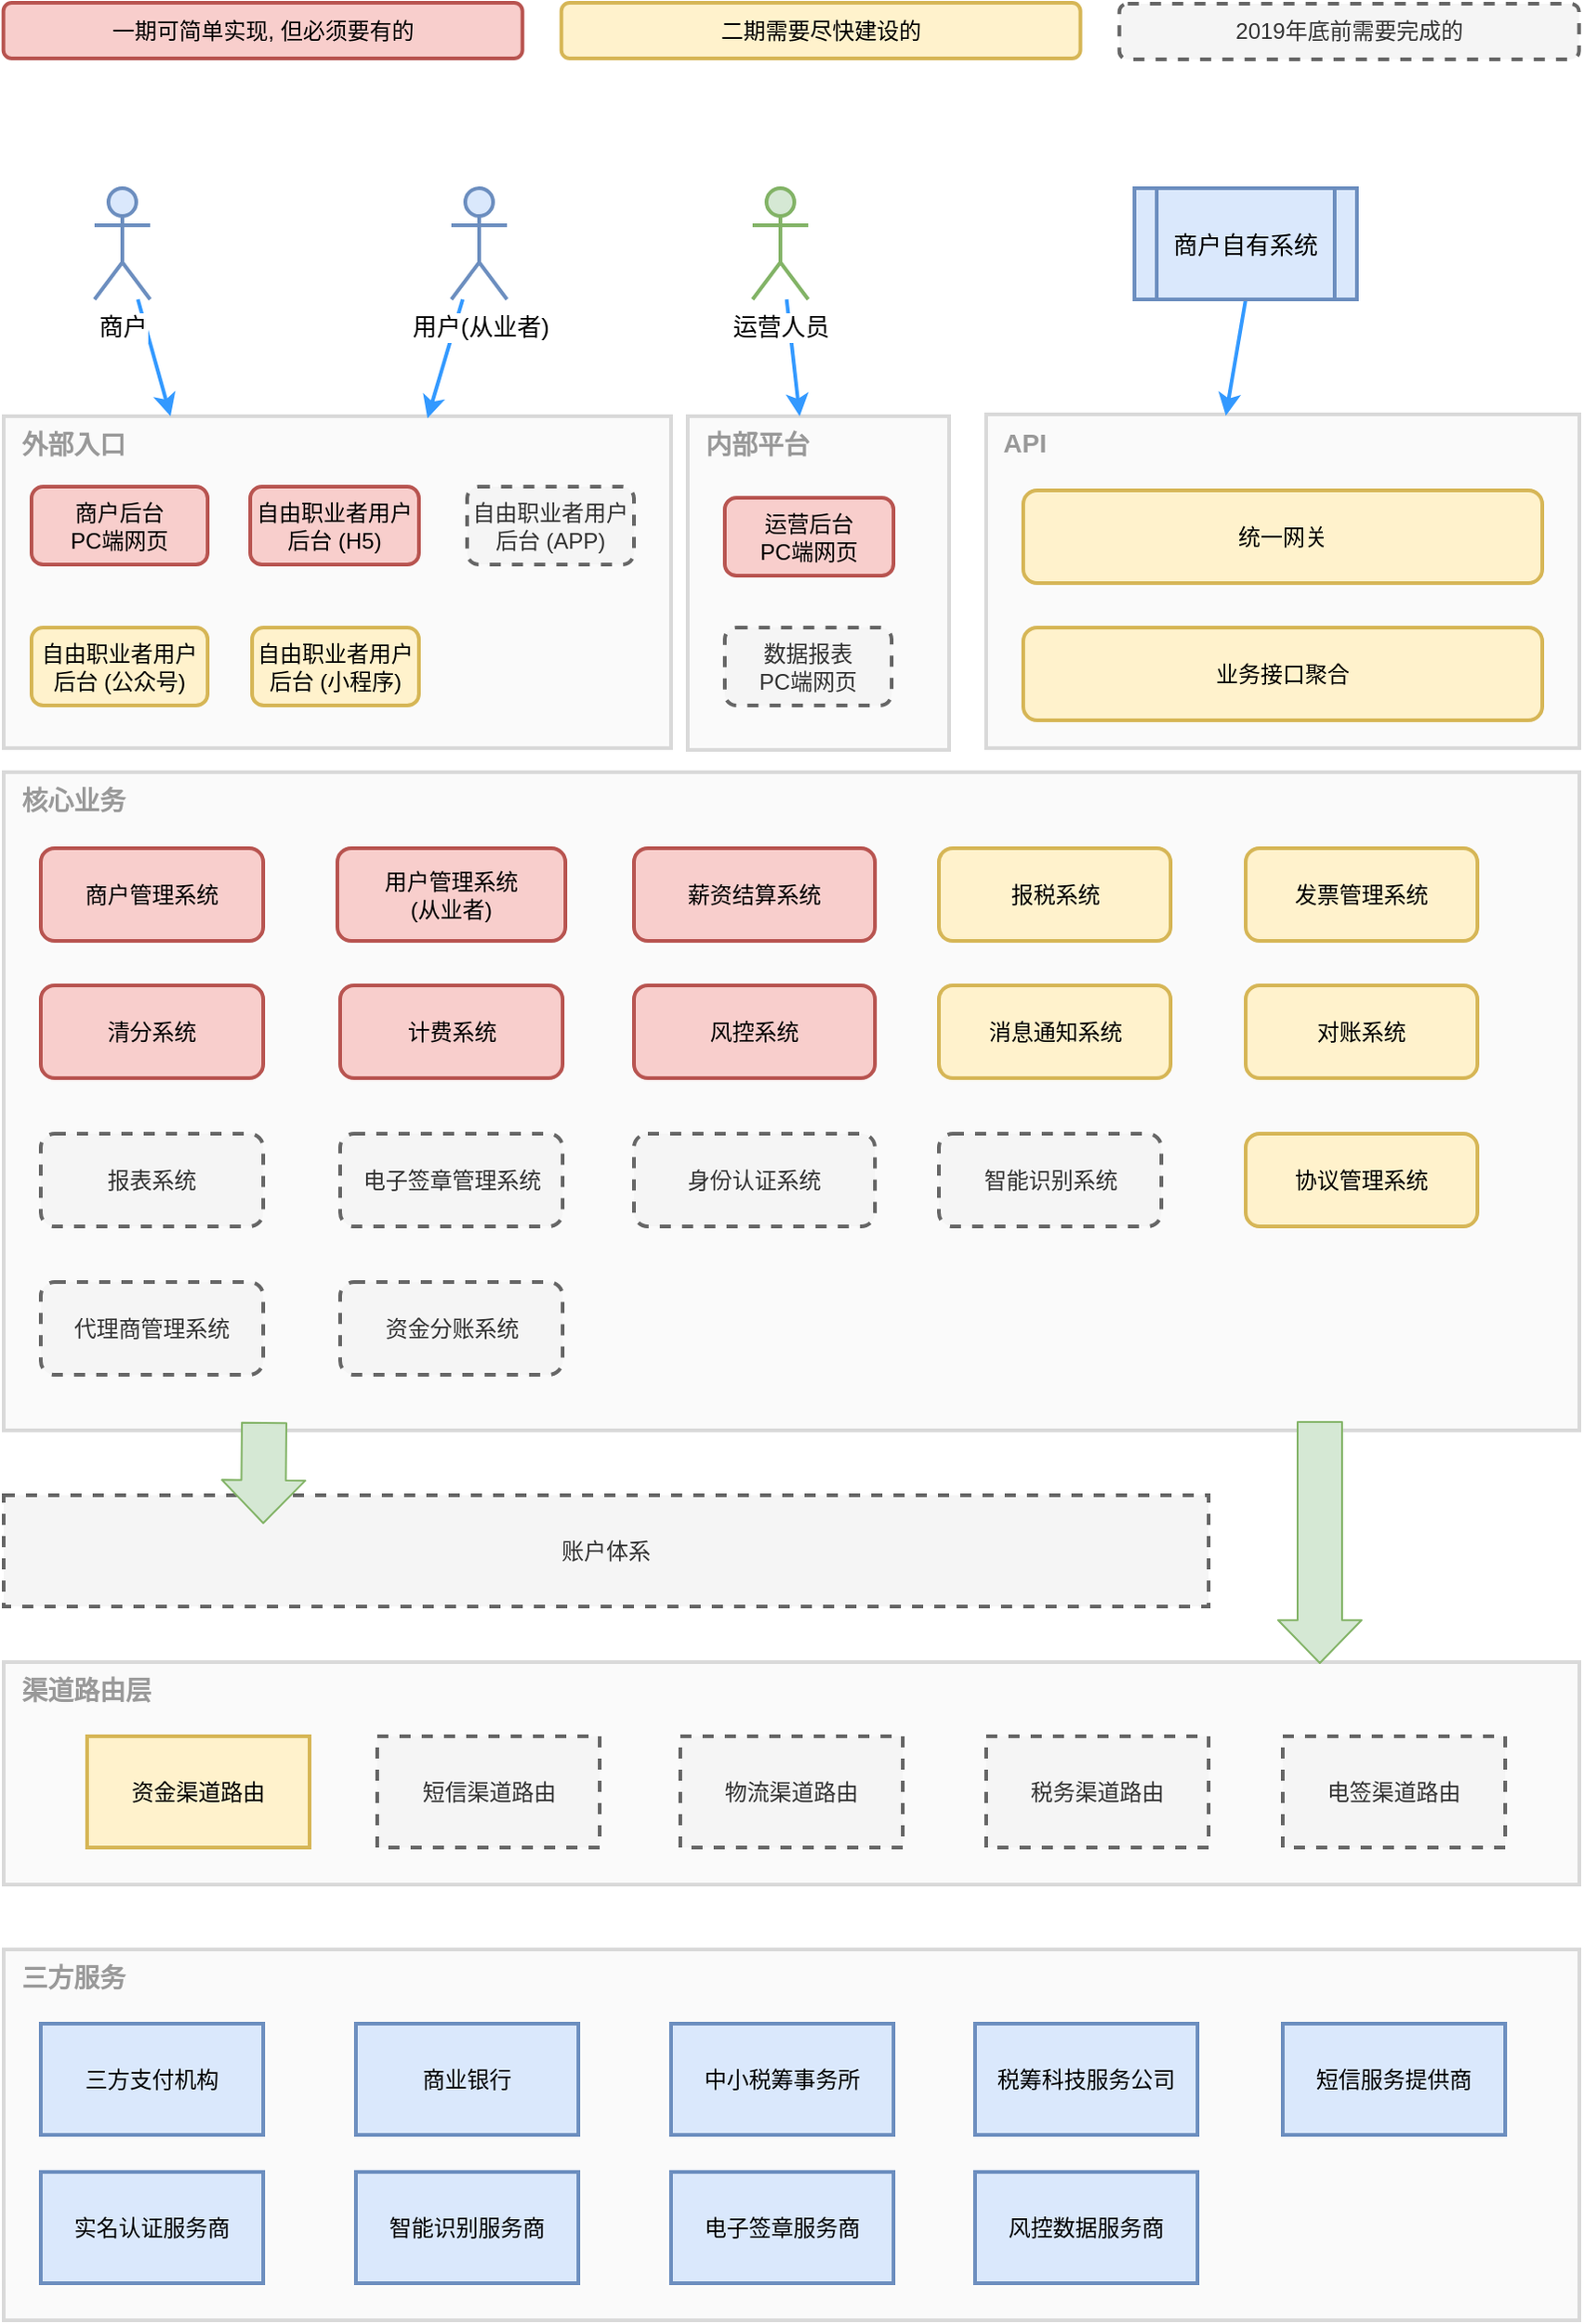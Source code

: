 <mxfile version="10.5.3" type="github"><diagram name="Page-1" id="099fd60b-425b-db50-ffb0-6b813814b670"><mxGraphModel dx="2686" dy="2258" grid="1" gridSize="10" guides="1" tooltips="1" connect="1" arrows="1" fold="1" page="1" pageScale="1" pageWidth="850" pageHeight="1100" background="#ffffff" math="0" shadow="0"><root><mxCell id="0"/><mxCell id="1" parent="0"/><mxCell id="eP9jOj7VZ15fkJIwi_ox-72" value="&amp;nbsp; 三方服务" style="rounded=0;whiteSpace=wrap;html=1;glass=0;align=left;verticalAlign=top;strokeWidth=2;fillColor=#FAFAFA;strokeColor=#D9D9D9;fontColor=#999999;fontSize=14;fontStyle=1" vertex="1" parent="1"><mxGeometry y="-41.5" width="850" height="200" as="geometry"/></mxCell><mxCell id="eP9jOj7VZ15fkJIwi_ox-73" value="&amp;nbsp; 渠道路由层" style="rounded=0;whiteSpace=wrap;html=1;glass=0;gradientColor=none;align=left;verticalAlign=top;strokeWidth=2;fillColor=#FAFAFA;strokeColor=#D9D9D9;fontSize=14;fontStyle=1;fontColor=#999999;" vertex="1" parent="1"><mxGeometry y="-196.5" width="850" height="120" as="geometry"/></mxCell><mxCell id="eP9jOj7VZ15fkJIwi_ox-74" value="&amp;nbsp; 核心业务" style="rounded=0;whiteSpace=wrap;html=1;glass=0;align=left;verticalAlign=top;strokeWidth=2;fillColor=#FAFAFA;strokeColor=#D9D9D9;fontColor=#999999;fontSize=14;fontStyle=1" vertex="1" parent="1"><mxGeometry y="-676.5" width="850" height="355" as="geometry"/></mxCell><mxCell id="eP9jOj7VZ15fkJIwi_ox-75" value="&amp;nbsp; 内部平台" style="rounded=0;whiteSpace=wrap;html=1;glass=0;align=left;verticalAlign=top;strokeWidth=2;fillColor=#FAFAFA;strokeColor=#D9D9D9;fontColor=#999999;fontSize=14;fontStyle=1" vertex="1" parent="1"><mxGeometry x="369" y="-868.5" width="141" height="180" as="geometry"/></mxCell><mxCell id="eP9jOj7VZ15fkJIwi_ox-76" value="&amp;nbsp; 外部入口" style="rounded=0;whiteSpace=wrap;html=1;glass=0;align=left;verticalAlign=top;strokeWidth=2;fillColor=#FAFAFA;strokeColor=#D9D9D9;fontColor=#999999;fontSize=14;fontStyle=1" vertex="1" parent="1"><mxGeometry y="-868.5" width="360" height="179" as="geometry"/></mxCell><mxCell id="eP9jOj7VZ15fkJIwi_ox-77" value="商户后台&lt;br&gt;PC端网页&lt;br&gt;" style="rounded=1;whiteSpace=wrap;html=1;glass=0;fillColor=#f8cecc;strokeColor=#b85450;strokeWidth=2;" vertex="1" parent="1"><mxGeometry x="15" y="-830.5" width="95" height="42" as="geometry"/></mxCell><mxCell id="eP9jOj7VZ15fkJIwi_ox-78" value="商户管理系统" style="rounded=1;whiteSpace=wrap;html=1;glass=0;fillColor=#f8cecc;strokeColor=#b85450;strokeWidth=2;" vertex="1" parent="1"><mxGeometry x="20" y="-635.5" width="120" height="50" as="geometry"/></mxCell><mxCell id="eP9jOj7VZ15fkJIwi_ox-79" value="用户管理系统&lt;br&gt;(从业者)&lt;br&gt;" style="rounded=1;whiteSpace=wrap;html=1;glass=0;fillColor=#f8cecc;strokeColor=#b85450;strokeWidth=2;" vertex="1" parent="1"><mxGeometry x="180" y="-635.5" width="123" height="50" as="geometry"/></mxCell><mxCell id="eP9jOj7VZ15fkJIwi_ox-80" value="薪资结算系统" style="rounded=1;whiteSpace=wrap;html=1;glass=0;fillColor=#f8cecc;strokeColor=#b85450;strokeWidth=2;" vertex="1" parent="1"><mxGeometry x="340" y="-635.5" width="130" height="50" as="geometry"/></mxCell><mxCell id="eP9jOj7VZ15fkJIwi_ox-81" value="资金渠道路由" style="rounded=0;whiteSpace=wrap;html=1;glass=0;fillColor=#fff2cc;strokeColor=#d6b656;strokeWidth=2;" vertex="1" parent="1"><mxGeometry x="45" y="-156.5" width="120" height="60" as="geometry"/></mxCell><mxCell id="eP9jOj7VZ15fkJIwi_ox-82" value="短信渠道路由" style="rounded=0;whiteSpace=wrap;html=1;glass=0;fillColor=#f5f5f5;strokeColor=#666666;fontColor=#333333;strokeWidth=2;dashed=1;" vertex="1" parent="1"><mxGeometry x="201.5" y="-156.5" width="120" height="60" as="geometry"/></mxCell><mxCell id="eP9jOj7VZ15fkJIwi_ox-83" value="物流渠道路由" style="rounded=0;whiteSpace=wrap;html=1;glass=0;fillColor=#f5f5f5;strokeColor=#666666;fontColor=#333333;strokeWidth=2;dashed=1;" vertex="1" parent="1"><mxGeometry x="365" y="-156.5" width="120" height="60" as="geometry"/></mxCell><mxCell id="eP9jOj7VZ15fkJIwi_ox-84" value="税务渠道路由" style="rounded=0;whiteSpace=wrap;html=1;glass=0;fillColor=#f5f5f5;strokeColor=#666666;fontColor=#333333;strokeWidth=2;dashed=1;" vertex="1" parent="1"><mxGeometry x="530" y="-156.5" width="120" height="60" as="geometry"/></mxCell><mxCell id="eP9jOj7VZ15fkJIwi_ox-85" value="电签渠道路由" style="rounded=0;whiteSpace=wrap;html=1;glass=0;fillColor=#f5f5f5;strokeColor=#666666;fontColor=#333333;strokeWidth=2;dashed=1;" vertex="1" parent="1"><mxGeometry x="690" y="-156.5" width="120" height="60" as="geometry"/></mxCell><mxCell id="eP9jOj7VZ15fkJIwi_ox-86" value="账户体系&lt;br&gt;" style="rounded=0;whiteSpace=wrap;html=1;glass=0;strokeWidth=2;fillColor=#f5f5f5;strokeColor=#666666;fontColor=#333333;dashed=1;" vertex="1" parent="1"><mxGeometry y="-286.5" width="650" height="60" as="geometry"/></mxCell><mxCell id="eP9jOj7VZ15fkJIwi_ox-87" value="三方支付机构" style="rounded=0;whiteSpace=wrap;html=1;glass=0;strokeWidth=2;fillColor=#dae8fc;strokeColor=#6c8ebf;" vertex="1" parent="1"><mxGeometry x="20" y="-1.5" width="120" height="60" as="geometry"/></mxCell><mxCell id="eP9jOj7VZ15fkJIwi_ox-88" value="商业银行" style="rounded=0;whiteSpace=wrap;html=1;glass=0;strokeWidth=2;fillColor=#dae8fc;strokeColor=#6c8ebf;" vertex="1" parent="1"><mxGeometry x="190" y="-1.5" width="120" height="60" as="geometry"/></mxCell><mxCell id="eP9jOj7VZ15fkJIwi_ox-89" value="中小税筹事务所" style="rounded=0;whiteSpace=wrap;html=1;glass=0;strokeWidth=2;fillColor=#dae8fc;strokeColor=#6c8ebf;" vertex="1" parent="1"><mxGeometry x="360" y="-1.5" width="120" height="60" as="geometry"/></mxCell><mxCell id="eP9jOj7VZ15fkJIwi_ox-90" value="税筹科技服务公司" style="rounded=0;whiteSpace=wrap;html=1;glass=0;strokeWidth=2;fillColor=#dae8fc;strokeColor=#6c8ebf;" vertex="1" parent="1"><mxGeometry x="524" y="-1.5" width="120" height="60" as="geometry"/></mxCell><mxCell id="eP9jOj7VZ15fkJIwi_ox-91" value="一期可简单实现, 但必须要有的" style="rounded=1;whiteSpace=wrap;html=1;glass=0;fillColor=#f8cecc;strokeColor=#b85450;strokeWidth=2;" vertex="1" parent="1"><mxGeometry x="-0.167" y="-1091.5" width="280" height="30" as="geometry"/></mxCell><mxCell id="eP9jOj7VZ15fkJIwi_ox-92" value="二期需要尽快建设的" style="rounded=1;whiteSpace=wrap;html=1;glass=0;fillColor=#fff2cc;strokeColor=#d6b656;strokeWidth=2;" vertex="1" parent="1"><mxGeometry x="300.833" y="-1091.5" width="280" height="30" as="geometry"/></mxCell><mxCell id="eP9jOj7VZ15fkJIwi_ox-93" value="2019年底前需要完成的" style="rounded=1;whiteSpace=wrap;html=1;glass=0;fillColor=#f5f5f5;strokeColor=#666666;strokeWidth=2;fontColor=#333333;dashed=1;" vertex="1" parent="1"><mxGeometry x="601.833" y="-1091" width="248" height="30" as="geometry"/></mxCell><mxCell id="eP9jOj7VZ15fkJIwi_ox-94" value="自由职业者用户后台 (H5)" style="rounded=1;whiteSpace=wrap;html=1;glass=0;fillColor=#f8cecc;strokeColor=#b85450;strokeWidth=2;" vertex="1" parent="1"><mxGeometry x="133" y="-830.5" width="91" height="42" as="geometry"/></mxCell><mxCell id="eP9jOj7VZ15fkJIwi_ox-95" value="自由职业者用户后台 (公众号)" style="rounded=1;whiteSpace=wrap;html=1;glass=0;fillColor=#fff2cc;strokeColor=#d6b656;strokeWidth=2;" vertex="1" parent="1"><mxGeometry x="15" y="-754.5" width="95" height="42" as="geometry"/></mxCell><mxCell id="eP9jOj7VZ15fkJIwi_ox-96" value="自由职业者用户后台 (小程序)" style="rounded=1;whiteSpace=wrap;html=1;glass=0;fillColor=#fff2cc;strokeColor=#d6b656;strokeWidth=2;" vertex="1" parent="1"><mxGeometry x="134" y="-754.5" width="90" height="42" as="geometry"/></mxCell><mxCell id="eP9jOj7VZ15fkJIwi_ox-97" value="自由职业者用户后台 (APP)" style="rounded=1;whiteSpace=wrap;html=1;glass=0;fillColor=#f5f5f5;strokeColor=#666666;strokeWidth=2;fontColor=#333333;dashed=1;" vertex="1" parent="1"><mxGeometry x="250" y="-830.5" width="90" height="42" as="geometry"/></mxCell><mxCell id="eP9jOj7VZ15fkJIwi_ox-98" value="运营后台&lt;br&gt;PC端网页&lt;br&gt;" style="rounded=1;whiteSpace=wrap;html=1;glass=0;fillColor=#f8cecc;strokeColor=#b85450;strokeWidth=2;" vertex="1" parent="1"><mxGeometry x="389" y="-824.5" width="91" height="42" as="geometry"/></mxCell><mxCell id="eP9jOj7VZ15fkJIwi_ox-99" value="数据报表&lt;br&gt;PC端网页&lt;br&gt;" style="rounded=1;whiteSpace=wrap;html=1;glass=0;fillColor=#f5f5f5;strokeColor=#666666;strokeWidth=2;fontColor=#333333;dashed=1;" vertex="1" parent="1"><mxGeometry x="389" y="-754.5" width="90" height="42" as="geometry"/></mxCell><mxCell id="eP9jOj7VZ15fkJIwi_ox-100" value="报税系统" style="rounded=1;whiteSpace=wrap;html=1;glass=0;fillColor=#fff2cc;strokeColor=#d6b656;strokeWidth=2;" vertex="1" parent="1"><mxGeometry x="504.5" y="-635.5" width="125" height="50" as="geometry"/></mxCell><mxCell id="eP9jOj7VZ15fkJIwi_ox-101" value="发票管理系统" style="rounded=1;whiteSpace=wrap;html=1;glass=0;fillColor=#fff2cc;strokeColor=#d6b656;strokeWidth=2;" vertex="1" parent="1"><mxGeometry x="670" y="-635.5" width="125" height="50" as="geometry"/></mxCell><mxCell id="eP9jOj7VZ15fkJIwi_ox-102" value="清分系统" style="rounded=1;whiteSpace=wrap;html=1;glass=0;fillColor=#f8cecc;strokeColor=#b85450;strokeWidth=2;" vertex="1" parent="1"><mxGeometry x="20" y="-561.5" width="120" height="50" as="geometry"/></mxCell><mxCell id="eP9jOj7VZ15fkJIwi_ox-103" value="计费系统" style="rounded=1;whiteSpace=wrap;html=1;glass=0;fillColor=#f8cecc;strokeColor=#b85450;strokeWidth=2;" vertex="1" parent="1"><mxGeometry x="181.5" y="-561.5" width="120" height="50" as="geometry"/></mxCell><mxCell id="eP9jOj7VZ15fkJIwi_ox-104" value="消息通知系统" style="rounded=1;whiteSpace=wrap;html=1;glass=0;fillColor=#fff2cc;strokeColor=#d6b656;strokeWidth=2;" vertex="1" parent="1"><mxGeometry x="504.5" y="-561.5" width="125" height="50" as="geometry"/></mxCell><mxCell id="eP9jOj7VZ15fkJIwi_ox-105" value="对账系统" style="rounded=1;whiteSpace=wrap;html=1;glass=0;fillColor=#fff2cc;strokeColor=#d6b656;strokeWidth=2;" vertex="1" parent="1"><mxGeometry x="670" y="-561.5" width="125" height="50" as="geometry"/></mxCell><mxCell id="eP9jOj7VZ15fkJIwi_ox-106" value="风控系统" style="rounded=1;whiteSpace=wrap;html=1;glass=0;fillColor=#f8cecc;strokeColor=#b85450;strokeWidth=2;" vertex="1" parent="1"><mxGeometry x="340" y="-561.5" width="130" height="50" as="geometry"/></mxCell><mxCell id="eP9jOj7VZ15fkJIwi_ox-107" value="报表系统" style="rounded=1;whiteSpace=wrap;html=1;glass=0;fillColor=#f5f5f5;strokeColor=#666666;strokeWidth=2;fontColor=#333333;dashed=1;" vertex="1" parent="1"><mxGeometry x="20" y="-481.5" width="120" height="50" as="geometry"/></mxCell><mxCell id="eP9jOj7VZ15fkJIwi_ox-108" value="电子签章管理系统" style="rounded=1;whiteSpace=wrap;html=1;glass=0;fillColor=#f5f5f5;strokeColor=#666666;strokeWidth=2;fontColor=#333333;dashed=1;" vertex="1" parent="1"><mxGeometry x="181.5" y="-481.5" width="120" height="50" as="geometry"/></mxCell><mxCell id="eP9jOj7VZ15fkJIwi_ox-109" value="智能识别系统" style="rounded=1;whiteSpace=wrap;html=1;glass=0;fillColor=#f5f5f5;strokeColor=#666666;strokeWidth=2;fontColor=#333333;dashed=1;" vertex="1" parent="1"><mxGeometry x="504.5" y="-481.5" width="120" height="50" as="geometry"/></mxCell><mxCell id="eP9jOj7VZ15fkJIwi_ox-110" value="身份认证系统" style="rounded=1;whiteSpace=wrap;html=1;glass=0;fillColor=#f5f5f5;strokeColor=#666666;strokeWidth=2;fontColor=#333333;dashed=1;" vertex="1" parent="1"><mxGeometry x="340" y="-481.5" width="130" height="50" as="geometry"/></mxCell><mxCell id="eP9jOj7VZ15fkJIwi_ox-111" value="协议管理系统" style="rounded=1;whiteSpace=wrap;html=1;glass=0;fillColor=#fff2cc;strokeColor=#d6b656;strokeWidth=2;" vertex="1" parent="1"><mxGeometry x="670" y="-481.5" width="125" height="50" as="geometry"/></mxCell><mxCell id="eP9jOj7VZ15fkJIwi_ox-112" value="" style="shape=flexArrow;endArrow=classic;html=1;width=24;endSize=7.373;fillColor=#d5e8d4;strokeColor=#82b366;" edge="1" parent="1"><mxGeometry width="50" height="50" relative="1" as="geometry"><mxPoint x="140.5" y="-326" as="sourcePoint"/><mxPoint x="140" y="-271" as="targetPoint"/><Array as="points"/></mxGeometry></mxCell><mxCell id="eP9jOj7VZ15fkJIwi_ox-113" value="" style="shape=flexArrow;endArrow=classic;html=1;width=24;endSize=7.373;fillColor=#d5e8d4;strokeColor=#82b366;" edge="1" parent="1"><mxGeometry width="50" height="50" relative="1" as="geometry"><mxPoint x="710" y="-326.5" as="sourcePoint"/><mxPoint x="710" y="-195.5" as="targetPoint"/><Array as="points"/></mxGeometry></mxCell><mxCell id="eP9jOj7VZ15fkJIwi_ox-114" value="代理商管理系统" style="rounded=1;whiteSpace=wrap;html=1;glass=0;fillColor=#f5f5f5;strokeColor=#666666;strokeWidth=2;fontColor=#333333;dashed=1;" vertex="1" parent="1"><mxGeometry x="20" y="-401.5" width="120" height="50" as="geometry"/></mxCell><mxCell id="eP9jOj7VZ15fkJIwi_ox-115" value="资金分账系统" style="rounded=1;whiteSpace=wrap;html=1;glass=0;fillColor=#f5f5f5;strokeColor=#666666;strokeWidth=2;fontColor=#333333;dashed=1;" vertex="1" parent="1"><mxGeometry x="181.5" y="-401.5" width="120" height="50" as="geometry"/></mxCell><mxCell id="eP9jOj7VZ15fkJIwi_ox-116" value="短信服务提供商" style="rounded=0;whiteSpace=wrap;html=1;glass=0;strokeWidth=2;fillColor=#dae8fc;strokeColor=#6c8ebf;" vertex="1" parent="1"><mxGeometry x="690" y="-1.5" width="120" height="60" as="geometry"/></mxCell><mxCell id="eP9jOj7VZ15fkJIwi_ox-117" value="实名认证服务商" style="rounded=0;whiteSpace=wrap;html=1;glass=0;strokeWidth=2;fillColor=#dae8fc;strokeColor=#6c8ebf;" vertex="1" parent="1"><mxGeometry x="20" y="78.5" width="120" height="60" as="geometry"/></mxCell><mxCell id="eP9jOj7VZ15fkJIwi_ox-118" value="智能识别服务商" style="rounded=0;whiteSpace=wrap;html=1;glass=0;strokeWidth=2;fillColor=#dae8fc;strokeColor=#6c8ebf;" vertex="1" parent="1"><mxGeometry x="190" y="78.5" width="120" height="60" as="geometry"/></mxCell><mxCell id="eP9jOj7VZ15fkJIwi_ox-119" value="电子签章服务商" style="rounded=0;whiteSpace=wrap;html=1;glass=0;strokeWidth=2;fillColor=#dae8fc;strokeColor=#6c8ebf;" vertex="1" parent="1"><mxGeometry x="360" y="78.5" width="120" height="60" as="geometry"/></mxCell><mxCell id="eP9jOj7VZ15fkJIwi_ox-120" value="风控数据服务商" style="rounded=0;whiteSpace=wrap;html=1;glass=0;strokeWidth=2;fillColor=#dae8fc;strokeColor=#6c8ebf;" vertex="1" parent="1"><mxGeometry x="524" y="78.5" width="120" height="60" as="geometry"/></mxCell><mxCell id="eP9jOj7VZ15fkJIwi_ox-121" value="&amp;nbsp; API" style="rounded=0;whiteSpace=wrap;html=1;glass=0;align=left;verticalAlign=top;strokeWidth=2;fillColor=#FAFAFA;strokeColor=#D9D9D9;fontColor=#999999;fontSize=14;fontStyle=1" vertex="1" parent="1"><mxGeometry x="530" y="-869.5" width="320" height="180" as="geometry"/></mxCell><mxCell id="eP9jOj7VZ15fkJIwi_ox-122" value="统一网关" style="rounded=1;whiteSpace=wrap;html=1;glass=0;fillColor=#fff2cc;strokeColor=#d6b656;strokeWidth=2;" vertex="1" parent="1"><mxGeometry x="550" y="-828.5" width="280" height="50" as="geometry"/></mxCell><mxCell id="eP9jOj7VZ15fkJIwi_ox-123" value="业务接口聚合" style="rounded=1;whiteSpace=wrap;html=1;glass=0;fillColor=#fff2cc;strokeColor=#d6b656;strokeWidth=2;" vertex="1" parent="1"><mxGeometry x="550" y="-754.5" width="280" height="50" as="geometry"/></mxCell><mxCell id="eP9jOj7VZ15fkJIwi_ox-124" style="edgeStyle=none;rounded=0;orthogonalLoop=1;jettySize=auto;html=1;entryX=0.25;entryY=0;entryDx=0;entryDy=0;strokeWidth=2;strokeColor=#3399FF;" edge="1" parent="1" source="eP9jOj7VZ15fkJIwi_ox-125" target="eP9jOj7VZ15fkJIwi_ox-76"><mxGeometry relative="1" as="geometry"/></mxCell><mxCell id="eP9jOj7VZ15fkJIwi_ox-125" value="商户" style="shape=umlActor;verticalLabelPosition=bottom;labelBackgroundColor=#ffffff;verticalAlign=top;html=1;outlineConnect=0;strokeWidth=2;strokeColor=#6c8ebf;fillColor=#dae8fc;fontSize=13;fontStyle=0" vertex="1" parent="1"><mxGeometry x="49" y="-991.5" width="30" height="60" as="geometry"/></mxCell><mxCell id="eP9jOj7VZ15fkJIwi_ox-126" style="edgeStyle=none;rounded=0;orthogonalLoop=1;jettySize=auto;html=1;strokeWidth=2;entryX=0.635;entryY=0.006;entryDx=0;entryDy=0;entryPerimeter=0;strokeColor=#3399FF;" edge="1" parent="1" source="eP9jOj7VZ15fkJIwi_ox-127" target="eP9jOj7VZ15fkJIwi_ox-76"><mxGeometry relative="1" as="geometry"/></mxCell><mxCell id="eP9jOj7VZ15fkJIwi_ox-127" value="用户(从业者)" style="shape=umlActor;verticalLabelPosition=bottom;labelBackgroundColor=#ffffff;verticalAlign=top;html=1;outlineConnect=0;strokeWidth=2;strokeColor=#6c8ebf;fillColor=#dae8fc;fontSize=13;fontStyle=0" vertex="1" parent="1"><mxGeometry x="241.5" y="-991.5" width="30" height="60" as="geometry"/></mxCell><mxCell id="eP9jOj7VZ15fkJIwi_ox-128" style="rounded=0;orthogonalLoop=1;jettySize=auto;html=1;strokeWidth=2;strokeColor=#3399FF;" edge="1" parent="1" source="eP9jOj7VZ15fkJIwi_ox-129" target="eP9jOj7VZ15fkJIwi_ox-75"><mxGeometry relative="1" as="geometry"/></mxCell><mxCell id="eP9jOj7VZ15fkJIwi_ox-129" value="运营人员" style="shape=umlActor;verticalLabelPosition=bottom;labelBackgroundColor=#ffffff;verticalAlign=top;html=1;outlineConnect=0;strokeWidth=2;strokeColor=#82b366;fillColor=#d5e8d4;fontSize=13;fontStyle=0" vertex="1" parent="1"><mxGeometry x="404" y="-991.5" width="30" height="60" as="geometry"/></mxCell><mxCell id="eP9jOj7VZ15fkJIwi_ox-130" style="edgeStyle=none;rounded=0;orthogonalLoop=1;jettySize=auto;html=1;exitX=0.5;exitY=1;exitDx=0;exitDy=0;entryX=0.404;entryY=0.004;entryDx=0;entryDy=0;entryPerimeter=0;strokeColor=#3399FF;strokeWidth=2;" edge="1" parent="1" source="eP9jOj7VZ15fkJIwi_ox-131" target="eP9jOj7VZ15fkJIwi_ox-121"><mxGeometry relative="1" as="geometry"/></mxCell><mxCell id="eP9jOj7VZ15fkJIwi_ox-131" value="商户自有系统" style="shape=process;whiteSpace=wrap;html=1;backgroundOutline=1;strokeColor=#6c8ebf;strokeWidth=2;fillColor=#dae8fc;fontSize=13;fontStyle=0" vertex="1" parent="1"><mxGeometry x="610" y="-991.5" width="120" height="60" as="geometry"/></mxCell></root></mxGraphModel></diagram></mxfile>